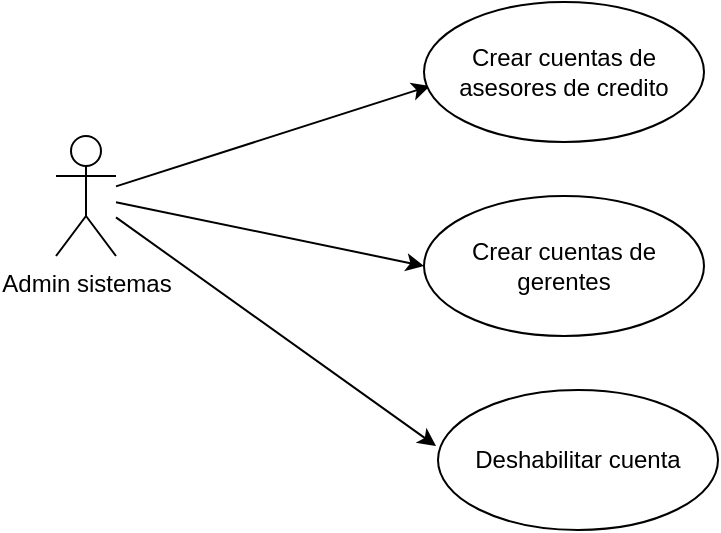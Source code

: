 <mxfile>
    <diagram id="1fi5Kx5LPePZL9SqUFNj" name="Page-1">
        <mxGraphModel dx="877" dy="785" grid="0" gridSize="10" guides="1" tooltips="1" connect="1" arrows="1" fold="1" page="0" pageScale="1" pageWidth="850" pageHeight="1100" math="0" shadow="0">
            <root>
                <mxCell id="0"/>
                <mxCell id="1" parent="0"/>
                <mxCell id="8" style="edgeStyle=none;html=1;entryX=0.021;entryY=0.6;entryDx=0;entryDy=0;entryPerimeter=0;" parent="1" source="2" edge="1" target="3">
                    <mxGeometry relative="1" as="geometry">
                        <mxPoint x="216" y="182" as="targetPoint"/>
                    </mxGeometry>
                </mxCell>
                <mxCell id="9" style="edgeStyle=none;html=1;entryX=0;entryY=0.5;entryDx=0;entryDy=0;" parent="1" source="2" target="4" edge="1">
                    <mxGeometry relative="1" as="geometry"/>
                </mxCell>
                <mxCell id="10" style="edgeStyle=none;html=1;entryX=-0.007;entryY=0.4;entryDx=0;entryDy=0;entryPerimeter=0;" parent="1" source="2" target="5" edge="1">
                    <mxGeometry relative="1" as="geometry"/>
                </mxCell>
                <mxCell id="2" value="Admin sistemas" style="shape=umlActor;verticalLabelPosition=bottom;verticalAlign=top;html=1;" parent="1" vertex="1">
                    <mxGeometry x="27" y="202" width="30" height="60" as="geometry"/>
                </mxCell>
                <mxCell id="3" value="Crear cuentas de asesores de credito" style="ellipse;whiteSpace=wrap;html=1;" parent="1" vertex="1">
                    <mxGeometry x="211" y="135" width="140" height="70" as="geometry"/>
                </mxCell>
                <mxCell id="4" value="Crear cuentas de gerentes" style="ellipse;whiteSpace=wrap;html=1;" parent="1" vertex="1">
                    <mxGeometry x="211" y="232" width="140" height="70" as="geometry"/>
                </mxCell>
                <mxCell id="5" value="Deshabilitar cuenta" style="ellipse;whiteSpace=wrap;html=1;" parent="1" vertex="1">
                    <mxGeometry x="218" y="329" width="140" height="70" as="geometry"/>
                </mxCell>
            </root>
        </mxGraphModel>
    </diagram>
</mxfile>